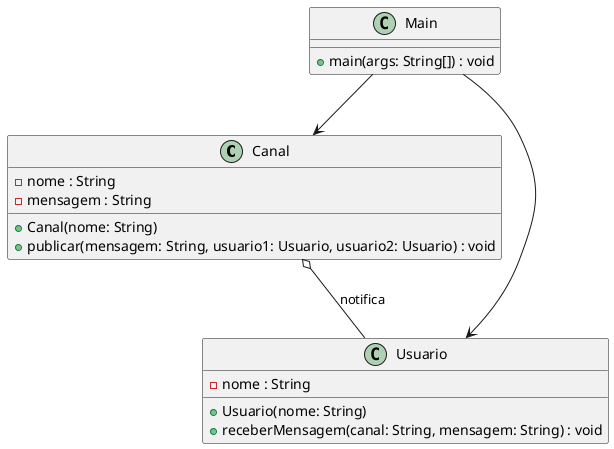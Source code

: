 @startuml AntipatternObserver

' Classes principais
class Canal {
    - nome : String
    - mensagem : String
    + Canal(nome: String)
    + publicar(mensagem: String, usuario1: Usuario, usuario2: Usuario) : void
}

class Usuario {
    - nome : String
    + Usuario(nome: String)
    + receberMensagem(canal: String, mensagem: String) : void
}

class Main {
    + main(args: String[]) : void
}

' Associação simples (linha contínua)
Main --> Canal
Main --> Usuario

' Canal mantém referências diretas para os usuários (agregação)
Canal o-- Usuario : notifica

@enduml
